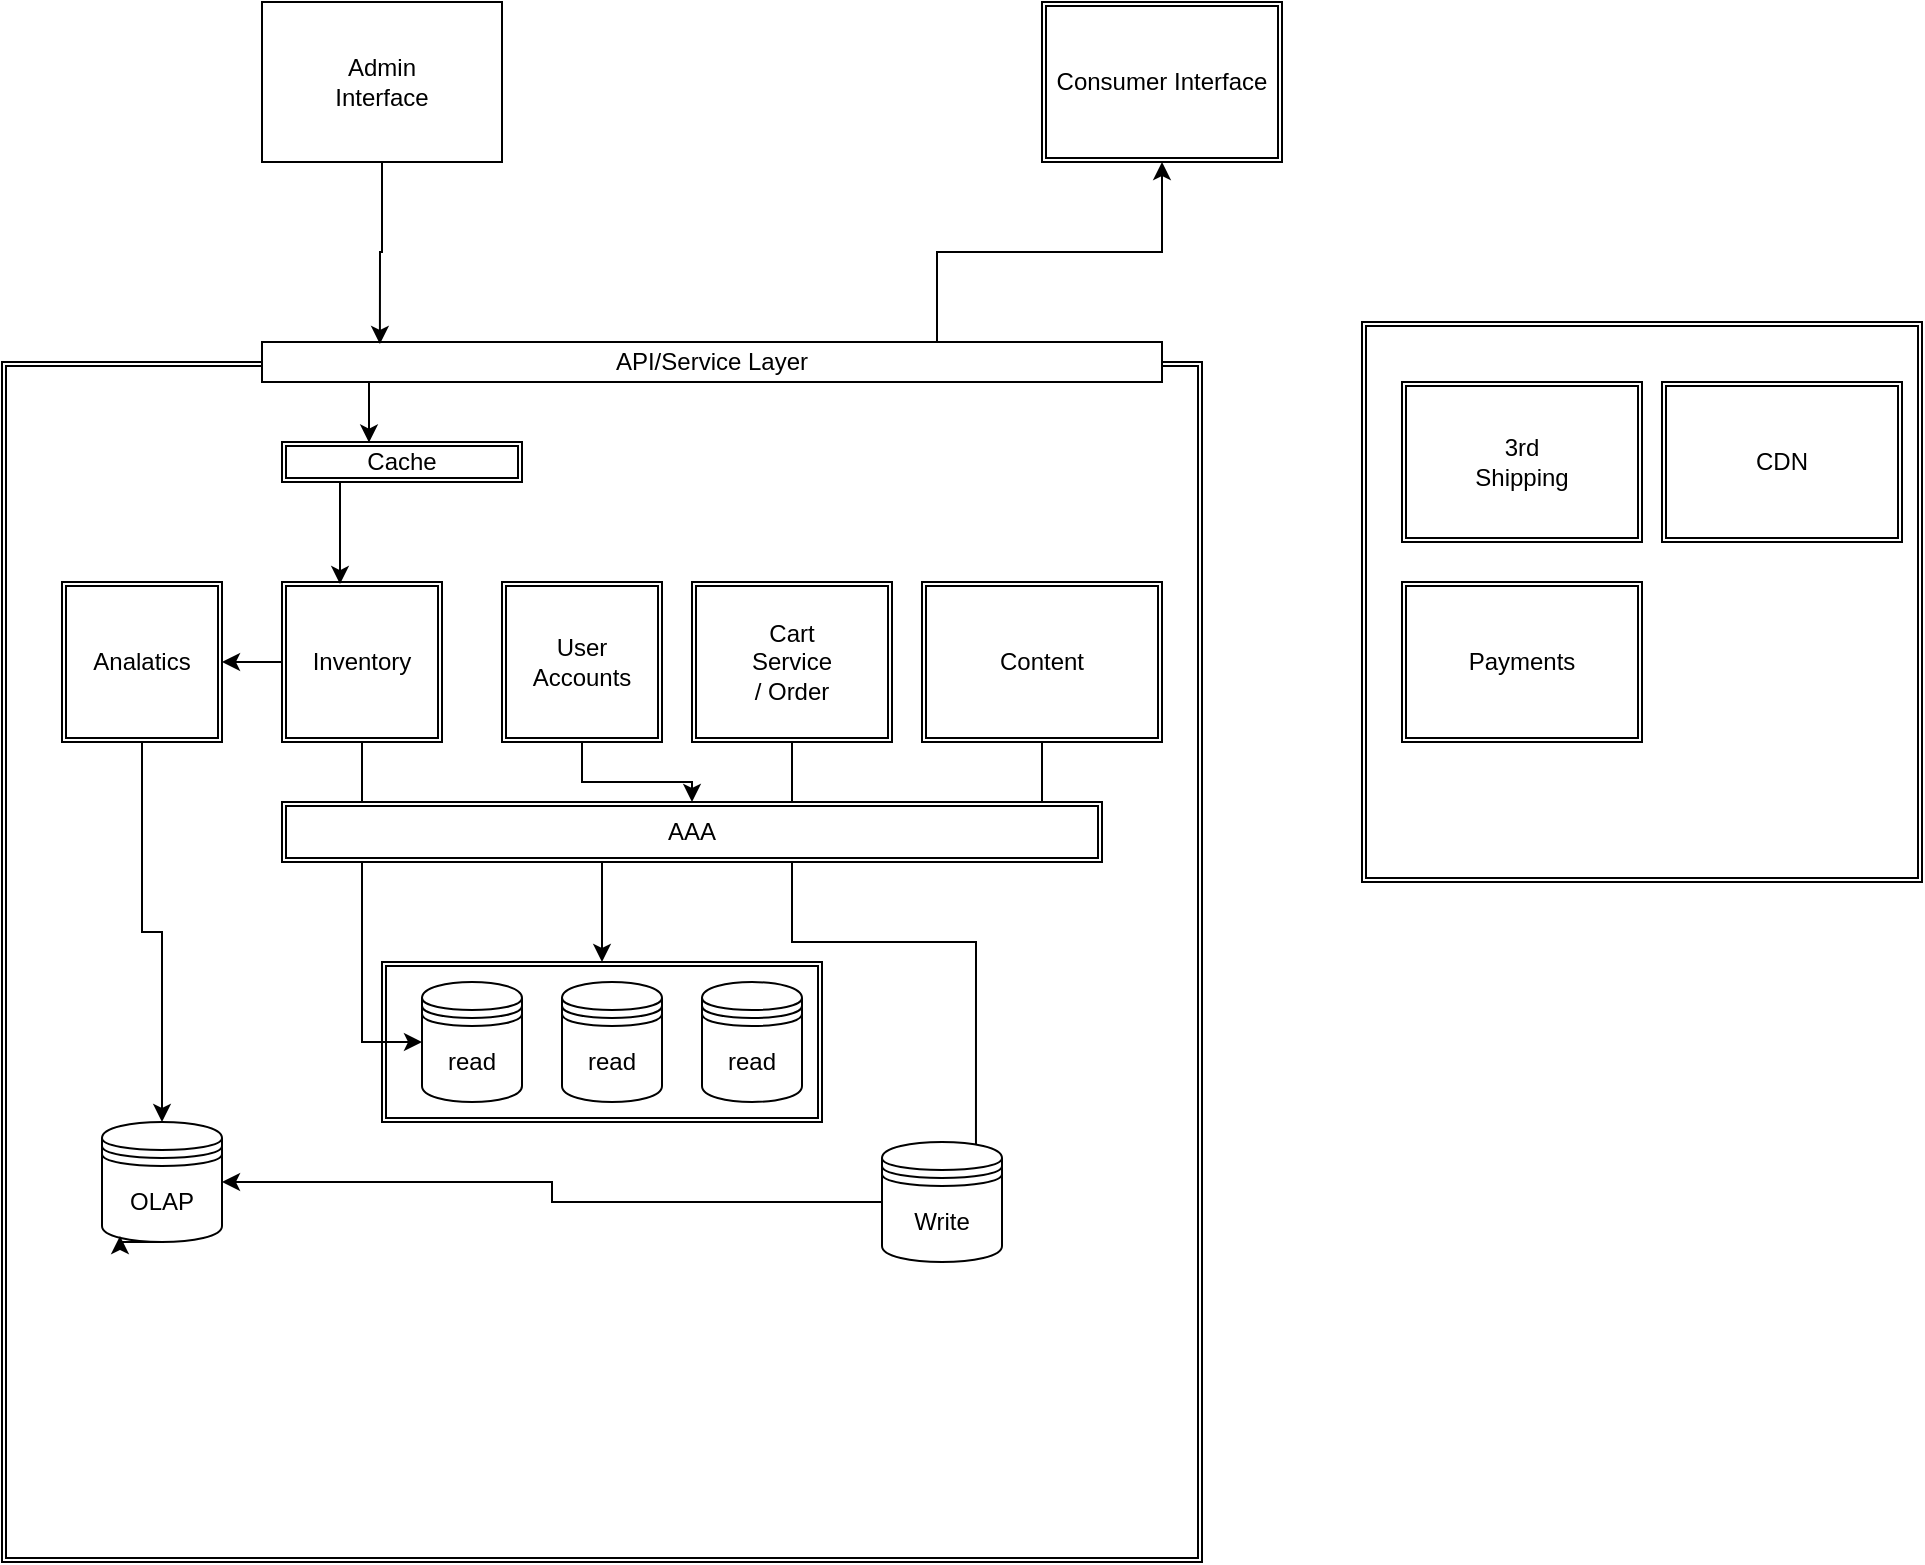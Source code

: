 <mxfile version="13.4.9" type="github">
  <diagram id="jZ_QAVAzObxWUY_ynZY5" name="Page-1">
    <mxGraphModel dx="1921" dy="694" grid="1" gridSize="10" guides="1" tooltips="1" connect="1" arrows="1" fold="1" page="1" pageScale="1" pageWidth="850" pageHeight="1100" math="0" shadow="0">
      <root>
        <mxCell id="0" />
        <mxCell id="1" parent="0" />
        <mxCell id="docmaxrabj_jtxKlBnE0-39" value="" style="shape=ext;double=1;whiteSpace=wrap;html=1;aspect=fixed;" vertex="1" parent="1">
          <mxGeometry x="-20" y="270" width="600" height="600" as="geometry" />
        </mxCell>
        <mxCell id="docmaxrabj_jtxKlBnE0-29" value="" style="shape=ext;double=1;rounded=0;whiteSpace=wrap;html=1;" vertex="1" parent="1">
          <mxGeometry x="170" y="570" width="220" height="80" as="geometry" />
        </mxCell>
        <mxCell id="docmaxrabj_jtxKlBnE0-22" value="" style="shape=ext;double=1;whiteSpace=wrap;html=1;aspect=fixed;" vertex="1" parent="1">
          <mxGeometry x="660" y="250" width="280" height="280" as="geometry" />
        </mxCell>
        <mxCell id="docmaxrabj_jtxKlBnE0-1" value="API/Service Layer" style="rounded=0;whiteSpace=wrap;html=1;" vertex="1" parent="1">
          <mxGeometry x="110" y="260" width="450" height="20" as="geometry" />
        </mxCell>
        <mxCell id="docmaxrabj_jtxKlBnE0-11" style="edgeStyle=orthogonalEdgeStyle;rounded=0;orthogonalLoop=1;jettySize=auto;html=1;entryX=0.131;entryY=0.05;entryDx=0;entryDy=0;entryPerimeter=0;" edge="1" parent="1" source="docmaxrabj_jtxKlBnE0-2" target="docmaxrabj_jtxKlBnE0-1">
          <mxGeometry relative="1" as="geometry" />
        </mxCell>
        <mxCell id="docmaxrabj_jtxKlBnE0-2" value="Admin&lt;br&gt;Interface&lt;br&gt;" style="rounded=0;whiteSpace=wrap;html=1;" vertex="1" parent="1">
          <mxGeometry x="110" y="90" width="120" height="80" as="geometry" />
        </mxCell>
        <mxCell id="docmaxrabj_jtxKlBnE0-3" style="edgeStyle=orthogonalEdgeStyle;rounded=0;orthogonalLoop=1;jettySize=auto;html=1;exitX=0.75;exitY=0;exitDx=0;exitDy=0;" edge="1" parent="1" source="docmaxrabj_jtxKlBnE0-1" target="docmaxrabj_jtxKlBnE0-5">
          <mxGeometry relative="1" as="geometry">
            <mxPoint x="250" y="261" as="targetPoint" />
          </mxGeometry>
        </mxCell>
        <mxCell id="docmaxrabj_jtxKlBnE0-4" value="read" style="shape=datastore;whiteSpace=wrap;html=1;" vertex="1" parent="1">
          <mxGeometry x="190" y="580" width="50" height="60" as="geometry" />
        </mxCell>
        <mxCell id="docmaxrabj_jtxKlBnE0-5" value="Consumer Interface&lt;br&gt;" style="shape=ext;double=1;rounded=0;whiteSpace=wrap;html=1;" vertex="1" parent="1">
          <mxGeometry x="500" y="90" width="120" height="80" as="geometry" />
        </mxCell>
        <mxCell id="docmaxrabj_jtxKlBnE0-13" style="edgeStyle=orthogonalEdgeStyle;rounded=0;orthogonalLoop=1;jettySize=auto;html=1;exitX=0.5;exitY=1;exitDx=0;exitDy=0;entryX=0;entryY=0.5;entryDx=0;entryDy=0;" edge="1" parent="1" source="docmaxrabj_jtxKlBnE0-7" target="docmaxrabj_jtxKlBnE0-4">
          <mxGeometry relative="1" as="geometry" />
        </mxCell>
        <mxCell id="docmaxrabj_jtxKlBnE0-35" style="edgeStyle=orthogonalEdgeStyle;rounded=0;orthogonalLoop=1;jettySize=auto;html=1;exitX=0;exitY=0.5;exitDx=0;exitDy=0;entryX=1;entryY=0.5;entryDx=0;entryDy=0;" edge="1" parent="1" source="docmaxrabj_jtxKlBnE0-7" target="docmaxrabj_jtxKlBnE0-30">
          <mxGeometry relative="1" as="geometry" />
        </mxCell>
        <mxCell id="docmaxrabj_jtxKlBnE0-7" value="Inventory" style="shape=ext;double=1;whiteSpace=wrap;html=1;aspect=fixed;" vertex="1" parent="1">
          <mxGeometry x="120" y="380" width="80" height="80" as="geometry" />
        </mxCell>
        <mxCell id="docmaxrabj_jtxKlBnE0-14" style="edgeStyle=orthogonalEdgeStyle;rounded=0;orthogonalLoop=1;jettySize=auto;html=1;exitX=0.5;exitY=1;exitDx=0;exitDy=0;" edge="1" parent="1" source="docmaxrabj_jtxKlBnE0-8" target="docmaxrabj_jtxKlBnE0-16">
          <mxGeometry relative="1" as="geometry" />
        </mxCell>
        <mxCell id="docmaxrabj_jtxKlBnE0-8" value="User&lt;br&gt;Accounts" style="shape=ext;double=1;whiteSpace=wrap;html=1;aspect=fixed;" vertex="1" parent="1">
          <mxGeometry x="230" y="380" width="80" height="80" as="geometry" />
        </mxCell>
        <mxCell id="docmaxrabj_jtxKlBnE0-15" style="edgeStyle=orthogonalEdgeStyle;rounded=0;orthogonalLoop=1;jettySize=auto;html=1;exitX=0.5;exitY=1;exitDx=0;exitDy=0;entryX=0.783;entryY=0.433;entryDx=0;entryDy=0;entryPerimeter=0;" edge="1" parent="1" source="docmaxrabj_jtxKlBnE0-9" target="docmaxrabj_jtxKlBnE0-12">
          <mxGeometry relative="1" as="geometry" />
        </mxCell>
        <mxCell id="docmaxrabj_jtxKlBnE0-9" value="Cart&lt;br&gt;Service&lt;br&gt;/ Order" style="shape=ext;double=1;rounded=0;whiteSpace=wrap;html=1;" vertex="1" parent="1">
          <mxGeometry x="325" y="380" width="100" height="80" as="geometry" />
        </mxCell>
        <mxCell id="docmaxrabj_jtxKlBnE0-37" style="edgeStyle=orthogonalEdgeStyle;rounded=0;orthogonalLoop=1;jettySize=auto;html=1;exitX=0.5;exitY=1;exitDx=0;exitDy=0;" edge="1" parent="1" source="docmaxrabj_jtxKlBnE0-10" target="docmaxrabj_jtxKlBnE0-29">
          <mxGeometry relative="1" as="geometry" />
        </mxCell>
        <mxCell id="docmaxrabj_jtxKlBnE0-10" value="Content" style="shape=ext;double=1;rounded=0;whiteSpace=wrap;html=1;" vertex="1" parent="1">
          <mxGeometry x="440" y="380" width="120" height="80" as="geometry" />
        </mxCell>
        <mxCell id="docmaxrabj_jtxKlBnE0-34" style="edgeStyle=orthogonalEdgeStyle;rounded=0;orthogonalLoop=1;jettySize=auto;html=1;exitX=0;exitY=0.5;exitDx=0;exitDy=0;" edge="1" parent="1" source="docmaxrabj_jtxKlBnE0-12" target="docmaxrabj_jtxKlBnE0-32">
          <mxGeometry relative="1" as="geometry" />
        </mxCell>
        <mxCell id="docmaxrabj_jtxKlBnE0-12" value="Write" style="shape=datastore;whiteSpace=wrap;html=1;" vertex="1" parent="1">
          <mxGeometry x="420" y="660" width="60" height="60" as="geometry" />
        </mxCell>
        <mxCell id="docmaxrabj_jtxKlBnE0-16" value="AAA" style="shape=ext;double=1;rounded=0;whiteSpace=wrap;html=1;" vertex="1" parent="1">
          <mxGeometry x="120" y="490" width="410" height="30" as="geometry" />
        </mxCell>
        <mxCell id="docmaxrabj_jtxKlBnE0-19" value="" style="edgeStyle=elbowEdgeStyle;elbow=horizontal;endArrow=classic;html=1;entryX=0.363;entryY=0.013;entryDx=0;entryDy=0;entryPerimeter=0;" edge="1" parent="1" source="docmaxrabj_jtxKlBnE0-24" target="docmaxrabj_jtxKlBnE0-7">
          <mxGeometry width="50" height="50" relative="1" as="geometry">
            <mxPoint x="270" y="350" as="sourcePoint" />
            <mxPoint x="320" y="300" as="targetPoint" />
          </mxGeometry>
        </mxCell>
        <mxCell id="docmaxrabj_jtxKlBnE0-20" value="3rd&lt;br&gt;Shipping" style="shape=ext;double=1;rounded=0;whiteSpace=wrap;html=1;" vertex="1" parent="1">
          <mxGeometry x="680" y="280" width="120" height="80" as="geometry" />
        </mxCell>
        <mxCell id="docmaxrabj_jtxKlBnE0-21" value="Payments" style="shape=ext;double=1;rounded=0;whiteSpace=wrap;html=1;" vertex="1" parent="1">
          <mxGeometry x="680" y="380" width="120" height="80" as="geometry" />
        </mxCell>
        <mxCell id="docmaxrabj_jtxKlBnE0-23" value="CDN" style="shape=ext;double=1;rounded=0;whiteSpace=wrap;html=1;" vertex="1" parent="1">
          <mxGeometry x="810" y="280" width="120" height="80" as="geometry" />
        </mxCell>
        <mxCell id="docmaxrabj_jtxKlBnE0-24" value="Cache" style="shape=ext;double=1;rounded=0;whiteSpace=wrap;html=1;" vertex="1" parent="1">
          <mxGeometry x="120" y="310" width="120" height="20" as="geometry" />
        </mxCell>
        <mxCell id="docmaxrabj_jtxKlBnE0-25" value="" style="edgeStyle=elbowEdgeStyle;elbow=horizontal;endArrow=classic;html=1;entryX=0.363;entryY=0.013;entryDx=0;entryDy=0;entryPerimeter=0;" edge="1" parent="1" source="docmaxrabj_jtxKlBnE0-1" target="docmaxrabj_jtxKlBnE0-24">
          <mxGeometry width="50" height="50" relative="1" as="geometry">
            <mxPoint x="149" y="270" as="sourcePoint" />
            <mxPoint x="149.04" y="381.04" as="targetPoint" />
          </mxGeometry>
        </mxCell>
        <mxCell id="docmaxrabj_jtxKlBnE0-26" value="read" style="shape=datastore;whiteSpace=wrap;html=1;" vertex="1" parent="1">
          <mxGeometry x="260" y="580" width="50" height="60" as="geometry" />
        </mxCell>
        <mxCell id="docmaxrabj_jtxKlBnE0-27" value="read" style="shape=datastore;whiteSpace=wrap;html=1;" vertex="1" parent="1">
          <mxGeometry x="330" y="580" width="50" height="60" as="geometry" />
        </mxCell>
        <mxCell id="docmaxrabj_jtxKlBnE0-33" style="edgeStyle=orthogonalEdgeStyle;rounded=0;orthogonalLoop=1;jettySize=auto;html=1;exitX=0.5;exitY=1;exitDx=0;exitDy=0;entryX=0.5;entryY=0;entryDx=0;entryDy=0;" edge="1" parent="1" source="docmaxrabj_jtxKlBnE0-30" target="docmaxrabj_jtxKlBnE0-32">
          <mxGeometry relative="1" as="geometry" />
        </mxCell>
        <mxCell id="docmaxrabj_jtxKlBnE0-30" value="Analatics" style="shape=ext;double=1;whiteSpace=wrap;html=1;aspect=fixed;" vertex="1" parent="1">
          <mxGeometry x="10" y="380" width="80" height="80" as="geometry" />
        </mxCell>
        <mxCell id="docmaxrabj_jtxKlBnE0-32" value="OLAP" style="shape=datastore;whiteSpace=wrap;html=1;" vertex="1" parent="1">
          <mxGeometry x="30" y="650" width="60" height="60" as="geometry" />
        </mxCell>
        <mxCell id="docmaxrabj_jtxKlBnE0-36" style="edgeStyle=orthogonalEdgeStyle;rounded=0;orthogonalLoop=1;jettySize=auto;html=1;exitX=0.5;exitY=1;exitDx=0;exitDy=0;entryX=0.15;entryY=0.95;entryDx=0;entryDy=0;entryPerimeter=0;" edge="1" parent="1" source="docmaxrabj_jtxKlBnE0-32" target="docmaxrabj_jtxKlBnE0-32">
          <mxGeometry relative="1" as="geometry" />
        </mxCell>
      </root>
    </mxGraphModel>
  </diagram>
</mxfile>
